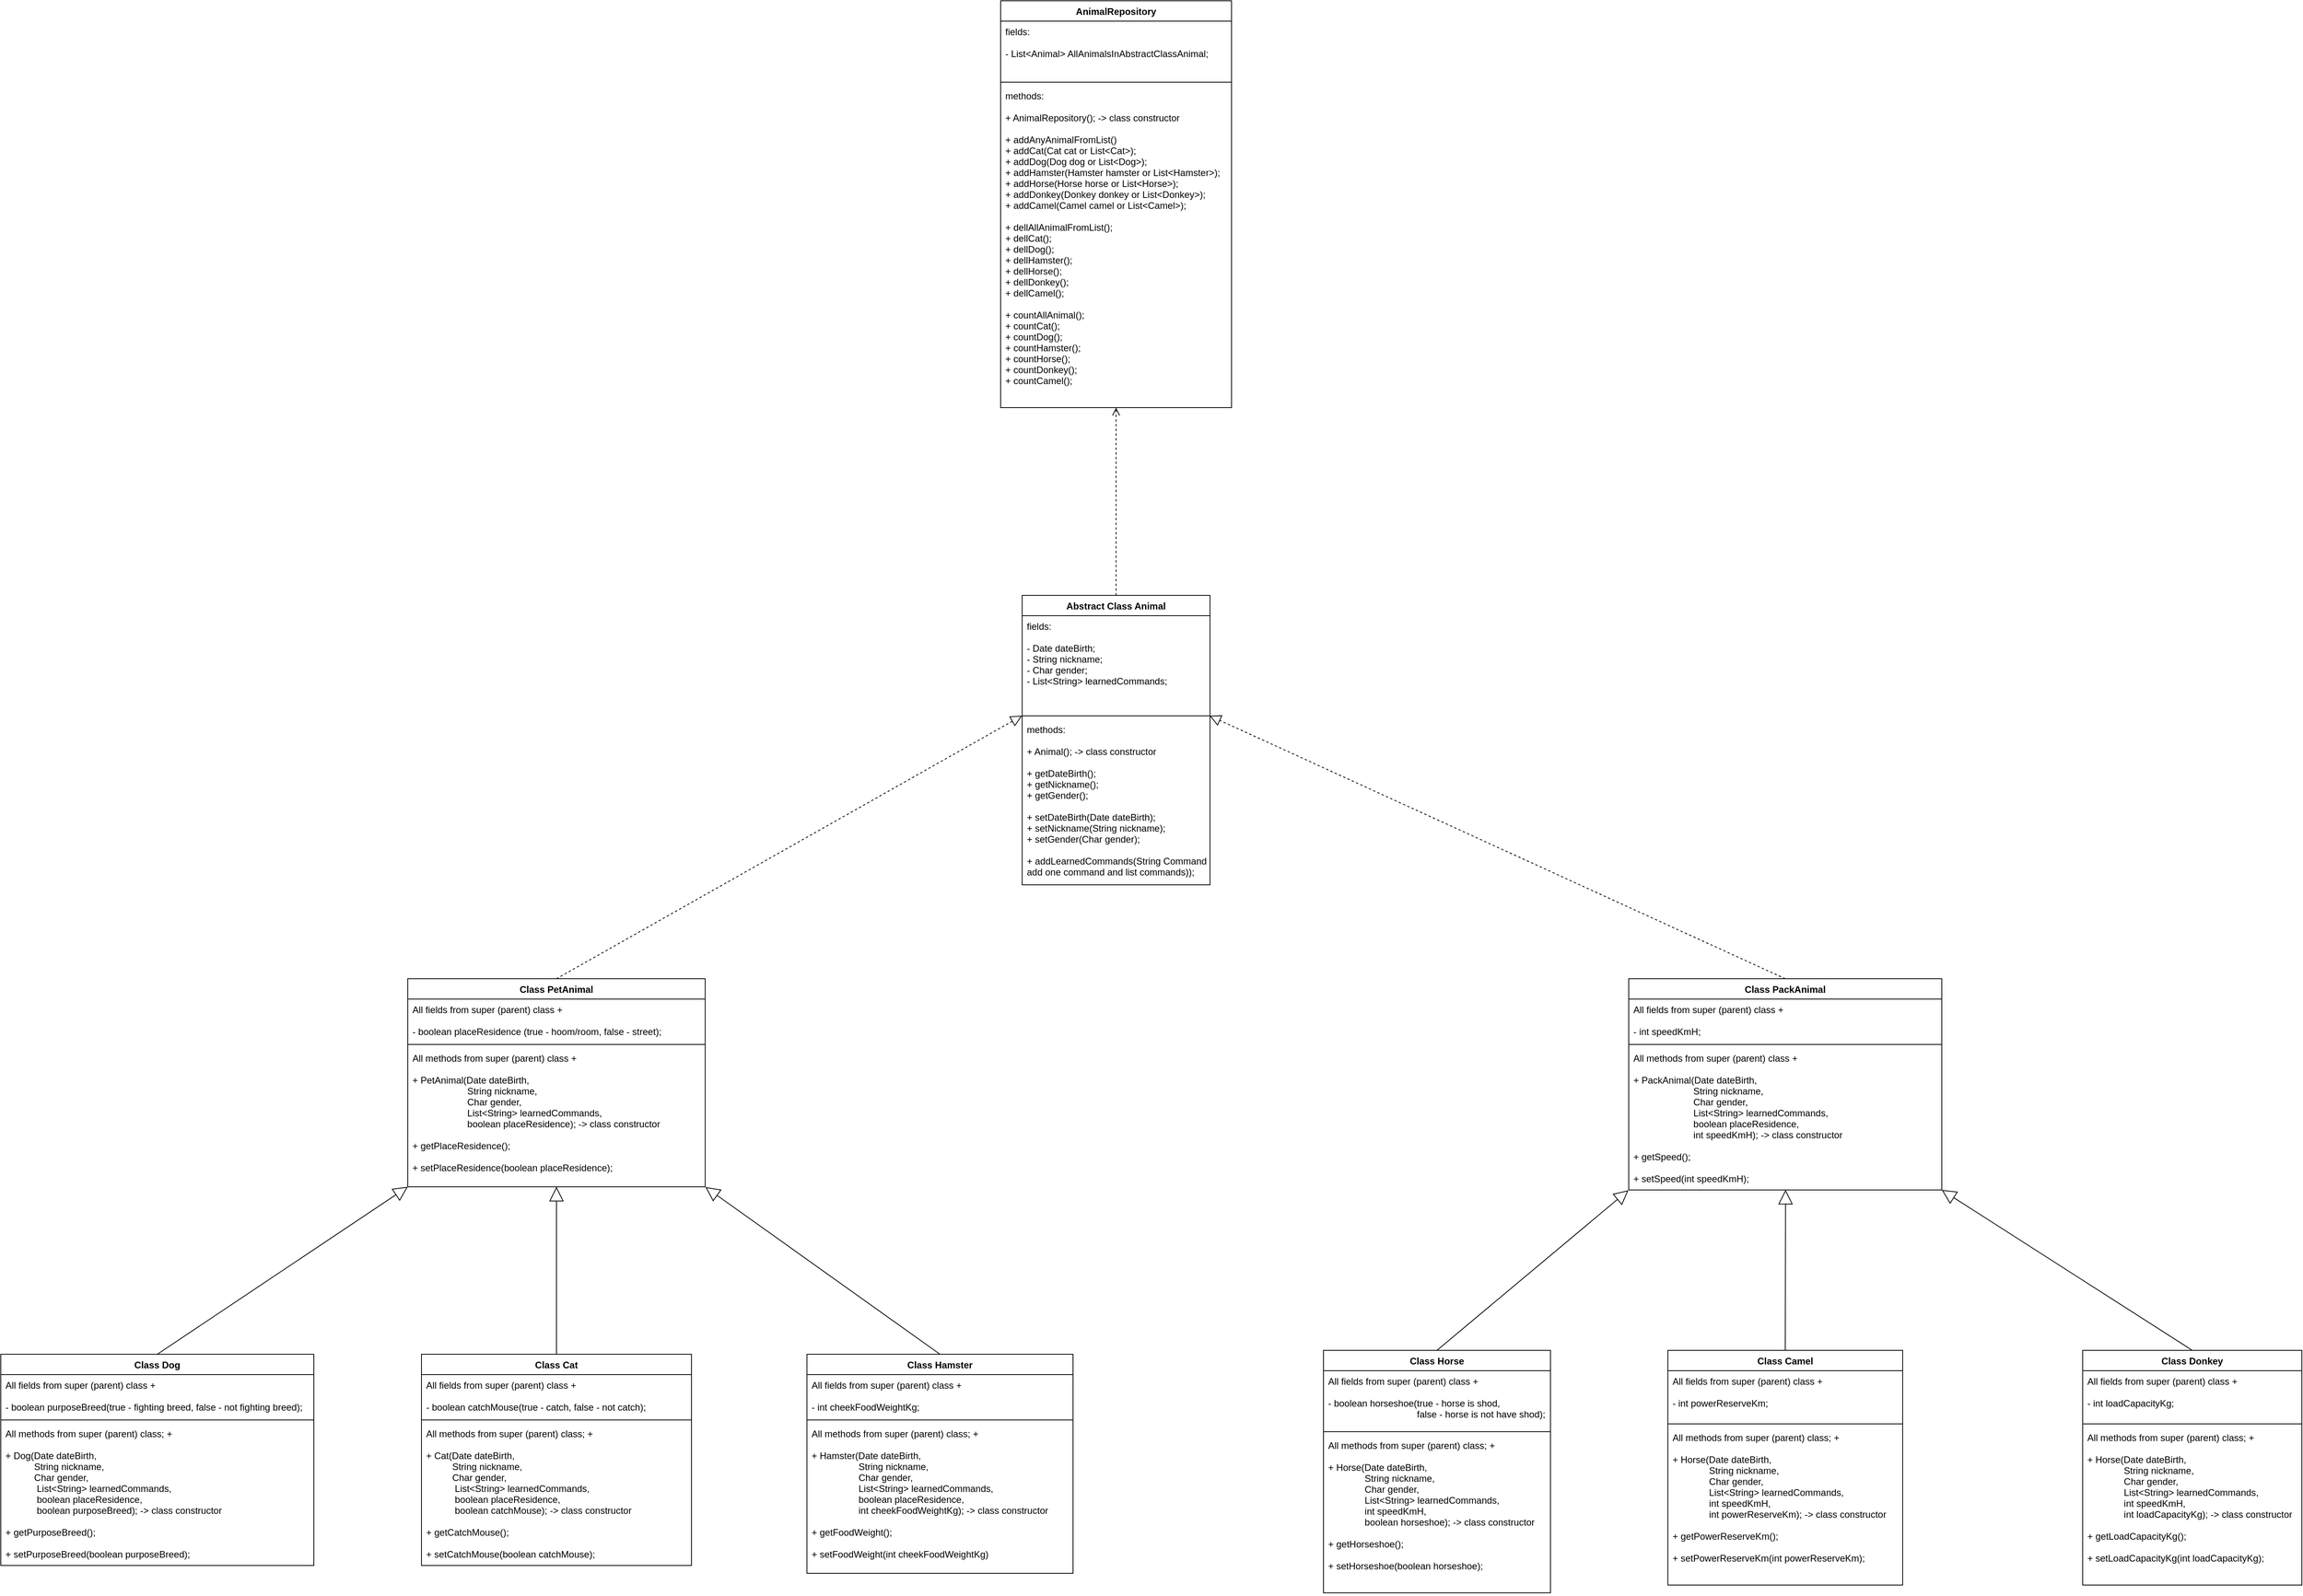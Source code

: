 <mxfile version="20.4.1" type="device"><diagram id="gUL74LTrFV1mCKb8fry9" name="Страница 1"><mxGraphModel dx="5590" dy="3589" grid="1" gridSize="10" guides="1" tooltips="1" connect="1" arrows="1" fold="1" page="1" pageScale="1" pageWidth="827" pageHeight="1169" math="0" shadow="0"><root><mxCell id="0"/><mxCell id="1" parent="0"/><mxCell id="64WNN_2HO3IJp8ohqJOn-1" value="Abstract Class Animal" style="swimlane;fontStyle=1;align=center;verticalAlign=top;childLayout=stackLayout;horizontal=1;startSize=26;horizontalStack=0;resizeParent=1;resizeParentMax=0;resizeLast=0;collapsible=1;marginBottom=0;" vertex="1" parent="1"><mxGeometry x="1525" y="310" width="240" height="370" as="geometry"><mxRectangle x="970" y="20" width="80" height="30" as="alternateBounds"/></mxGeometry></mxCell><mxCell id="64WNN_2HO3IJp8ohqJOn-2" value="fields:&#xA;&#xA;- Date dateBirth;&#xA;- String nickname;&#xA;- Char gender;&#xA;- List&lt;String&gt; learnedCommands;&#xA;" style="text;strokeColor=none;fillColor=none;align=left;verticalAlign=top;spacingLeft=4;spacingRight=4;overflow=hidden;rotatable=0;points=[[0,0.5],[1,0.5]];portConstraint=eastwest;" vertex="1" parent="64WNN_2HO3IJp8ohqJOn-1"><mxGeometry y="26" width="240" height="124" as="geometry"/></mxCell><mxCell id="64WNN_2HO3IJp8ohqJOn-3" value="" style="line;strokeWidth=1;fillColor=none;align=left;verticalAlign=middle;spacingTop=-1;spacingLeft=3;spacingRight=3;rotatable=0;labelPosition=right;points=[];portConstraint=eastwest;strokeColor=inherit;" vertex="1" parent="64WNN_2HO3IJp8ohqJOn-1"><mxGeometry y="150" width="240" height="8" as="geometry"/></mxCell><mxCell id="64WNN_2HO3IJp8ohqJOn-4" value="methods:&#xA;&#xA;+ Animal(); -&gt; class constructor&#xA;&#xA;+ getDateBirth();&#xA;+ getNickname();&#xA;+ getGender();&#xA;&#xA;+ setDateBirth(Date dateBirth);&#xA;+ setNickname(String nickname);&#xA;+ setGender(Char gender);&#xA;&#xA;+ addLearnedCommands(String Command (&#xA;add one command and list commands));" style="text;strokeColor=none;fillColor=none;align=left;verticalAlign=top;spacingLeft=4;spacingRight=4;overflow=hidden;rotatable=0;points=[[0,0.5],[1,0.5]];portConstraint=eastwest;" vertex="1" parent="64WNN_2HO3IJp8ohqJOn-1"><mxGeometry y="158" width="240" height="212" as="geometry"/></mxCell><mxCell id="64WNN_2HO3IJp8ohqJOn-5" value="Class PetAnimal" style="swimlane;fontStyle=1;align=center;verticalAlign=top;childLayout=stackLayout;horizontal=1;startSize=26;horizontalStack=0;resizeParent=1;resizeParentMax=0;resizeLast=0;collapsible=1;marginBottom=0;" vertex="1" parent="1"><mxGeometry x="740" y="800" width="380" height="266" as="geometry"/></mxCell><mxCell id="64WNN_2HO3IJp8ohqJOn-6" value="All fields from super (parent) class +&#xA;&#xA;- boolean placeResidence (true - hoom/room, false - street);" style="text;strokeColor=none;fillColor=none;align=left;verticalAlign=top;spacingLeft=4;spacingRight=4;overflow=hidden;rotatable=0;points=[[0,0.5],[1,0.5]];portConstraint=eastwest;" vertex="1" parent="64WNN_2HO3IJp8ohqJOn-5"><mxGeometry y="26" width="380" height="54" as="geometry"/></mxCell><mxCell id="64WNN_2HO3IJp8ohqJOn-7" value="" style="line;strokeWidth=1;fillColor=none;align=left;verticalAlign=middle;spacingTop=-1;spacingLeft=3;spacingRight=3;rotatable=0;labelPosition=right;points=[];portConstraint=eastwest;strokeColor=inherit;" vertex="1" parent="64WNN_2HO3IJp8ohqJOn-5"><mxGeometry y="80" width="380" height="8" as="geometry"/></mxCell><mxCell id="64WNN_2HO3IJp8ohqJOn-8" value="All methods from super (parent) class +&#xA;&#xA;+ PetAnimal(Date dateBirth, &#xA;                     String nickname,                     &#xA;                     Char gender,&#xA;                     List&lt;String&gt; learnedCommands,                     &#xA;                     boolean placeResidence); -&gt; class constructor&#xA;&#xA;+ getPlaceResidence();&#xA;&#xA;+ setPlaceResidence(boolean placeResidence);" style="text;strokeColor=none;fillColor=none;align=left;verticalAlign=top;spacingLeft=4;spacingRight=4;overflow=hidden;rotatable=0;points=[[0,0.5],[1,0.5]];portConstraint=eastwest;" vertex="1" parent="64WNN_2HO3IJp8ohqJOn-5"><mxGeometry y="88" width="380" height="178" as="geometry"/></mxCell><mxCell id="64WNN_2HO3IJp8ohqJOn-9" value="Class PackAnimal" style="swimlane;fontStyle=1;align=center;verticalAlign=top;childLayout=stackLayout;horizontal=1;startSize=26;horizontalStack=0;resizeParent=1;resizeParentMax=0;resizeLast=0;collapsible=1;marginBottom=0;" vertex="1" parent="1"><mxGeometry x="2300" y="800" width="400" height="270" as="geometry"><mxRectangle x="1130" y="400" width="110" height="30" as="alternateBounds"/></mxGeometry></mxCell><mxCell id="64WNN_2HO3IJp8ohqJOn-10" value="All fields from super (parent) class +&#xA;&#xA;- int speedKmH;" style="text;strokeColor=none;fillColor=none;align=left;verticalAlign=top;spacingLeft=4;spacingRight=4;overflow=hidden;rotatable=0;points=[[0,0.5],[1,0.5]];portConstraint=eastwest;" vertex="1" parent="64WNN_2HO3IJp8ohqJOn-9"><mxGeometry y="26" width="400" height="54" as="geometry"/></mxCell><mxCell id="64WNN_2HO3IJp8ohqJOn-11" value="" style="line;strokeWidth=1;fillColor=none;align=left;verticalAlign=middle;spacingTop=-1;spacingLeft=3;spacingRight=3;rotatable=0;labelPosition=right;points=[];portConstraint=eastwest;strokeColor=inherit;" vertex="1" parent="64WNN_2HO3IJp8ohqJOn-9"><mxGeometry y="80" width="400" height="8" as="geometry"/></mxCell><mxCell id="64WNN_2HO3IJp8ohqJOn-12" value="All methods from super (parent) class +&#xA;&#xA;+ PackAnimal(Date dateBirth, &#xA;                       String nickname,                     &#xA;                       Char gender,&#xA;                       List&lt;String&gt; learnedCommands,                     &#xA;                       boolean placeResidence,&#xA;                       int speedKmH); -&gt; class constructor&#xA;&#xA;+ getSpeed();&#xA;&#xA;+ setSpeed(int speedKmH);" style="text;strokeColor=none;fillColor=none;align=left;verticalAlign=top;spacingLeft=4;spacingRight=4;overflow=hidden;rotatable=0;points=[[0,0.5],[1,0.5]];portConstraint=eastwest;" vertex="1" parent="64WNN_2HO3IJp8ohqJOn-9"><mxGeometry y="88" width="400" height="182" as="geometry"/></mxCell><mxCell id="64WNN_2HO3IJp8ohqJOn-13" value="Class Dog" style="swimlane;fontStyle=1;align=center;verticalAlign=top;childLayout=stackLayout;horizontal=1;startSize=26;horizontalStack=0;resizeParent=1;resizeParentMax=0;resizeLast=0;collapsible=1;marginBottom=0;" vertex="1" parent="1"><mxGeometry x="220" y="1280" width="400" height="270" as="geometry"/></mxCell><mxCell id="64WNN_2HO3IJp8ohqJOn-14" value="All fields from super (parent) class +&#xA;&#xA;- boolean purposeBreed(true - fighting breed, false - not fighting breed);&#xA;" style="text;strokeColor=none;fillColor=none;align=left;verticalAlign=top;spacingLeft=4;spacingRight=4;overflow=hidden;rotatable=0;points=[[0,0.5],[1,0.5]];portConstraint=eastwest;" vertex="1" parent="64WNN_2HO3IJp8ohqJOn-13"><mxGeometry y="26" width="400" height="54" as="geometry"/></mxCell><mxCell id="64WNN_2HO3IJp8ohqJOn-15" value="" style="line;strokeWidth=1;fillColor=none;align=left;verticalAlign=middle;spacingTop=-1;spacingLeft=3;spacingRight=3;rotatable=0;labelPosition=right;points=[];portConstraint=eastwest;strokeColor=inherit;" vertex="1" parent="64WNN_2HO3IJp8ohqJOn-13"><mxGeometry y="80" width="400" height="8" as="geometry"/></mxCell><mxCell id="64WNN_2HO3IJp8ohqJOn-16" value="All methods from super (parent) class; +&#xA;&#xA;+ Dog(Date dateBirth, &#xA;           String nickname,                     &#xA;           Char gender,&#xA;            List&lt;String&gt; learnedCommands,                     &#xA;            boolean placeResidence,&#xA;            boolean purposeBreed); -&gt; class constructor&#xA;&#xA;+ getPurposeBreed();&#xA;&#xA;+ setPurposeBreed(boolean purposeBreed);" style="text;strokeColor=none;fillColor=none;align=left;verticalAlign=top;spacingLeft=4;spacingRight=4;overflow=hidden;rotatable=0;points=[[0,0.5],[1,0.5]];portConstraint=eastwest;" vertex="1" parent="64WNN_2HO3IJp8ohqJOn-13"><mxGeometry y="88" width="400" height="182" as="geometry"/></mxCell><mxCell id="64WNN_2HO3IJp8ohqJOn-17" value="Class Cat" style="swimlane;fontStyle=1;align=center;verticalAlign=top;childLayout=stackLayout;horizontal=1;startSize=26;horizontalStack=0;resizeParent=1;resizeParentMax=0;resizeLast=0;collapsible=1;marginBottom=0;" vertex="1" parent="1"><mxGeometry x="757.5" y="1280" width="345" height="270" as="geometry"/></mxCell><mxCell id="64WNN_2HO3IJp8ohqJOn-18" value="All fields from super (parent) class +&#xA;&#xA;- boolean catchMouse(true - catch, false - not catch);" style="text;strokeColor=none;fillColor=none;align=left;verticalAlign=top;spacingLeft=4;spacingRight=4;overflow=hidden;rotatable=0;points=[[0,0.5],[1,0.5]];portConstraint=eastwest;" vertex="1" parent="64WNN_2HO3IJp8ohqJOn-17"><mxGeometry y="26" width="345" height="54" as="geometry"/></mxCell><mxCell id="64WNN_2HO3IJp8ohqJOn-19" value="" style="line;strokeWidth=1;fillColor=none;align=left;verticalAlign=middle;spacingTop=-1;spacingLeft=3;spacingRight=3;rotatable=0;labelPosition=right;points=[];portConstraint=eastwest;strokeColor=inherit;" vertex="1" parent="64WNN_2HO3IJp8ohqJOn-17"><mxGeometry y="80" width="345" height="8" as="geometry"/></mxCell><mxCell id="64WNN_2HO3IJp8ohqJOn-20" value="All methods from super (parent) class; +&#xA;&#xA;+ Cat(Date dateBirth, &#xA;          String nickname,                     &#xA;          Char gender,&#xA;           List&lt;String&gt; learnedCommands,                     &#xA;           boolean placeResidence,&#xA;           boolean catchMouse); -&gt; class constructor&#xA;&#xA;+ getCatchMouse();&#xA;&#xA;+ setCatchMouse(boolean catchMouse);" style="text;strokeColor=none;fillColor=none;align=left;verticalAlign=top;spacingLeft=4;spacingRight=4;overflow=hidden;rotatable=0;points=[[0,0.5],[1,0.5]];portConstraint=eastwest;" vertex="1" parent="64WNN_2HO3IJp8ohqJOn-17"><mxGeometry y="88" width="345" height="182" as="geometry"/></mxCell><mxCell id="64WNN_2HO3IJp8ohqJOn-21" value="Class Hamster" style="swimlane;fontStyle=1;align=center;verticalAlign=top;childLayout=stackLayout;horizontal=1;startSize=26;horizontalStack=0;resizeParent=1;resizeParentMax=0;resizeLast=0;collapsible=1;marginBottom=0;" vertex="1" parent="1"><mxGeometry x="1250" y="1280" width="340" height="280" as="geometry"/></mxCell><mxCell id="64WNN_2HO3IJp8ohqJOn-22" value="All fields from super (parent) class +&#xA;&#xA;- int cheekFoodWeightKg;" style="text;strokeColor=none;fillColor=none;align=left;verticalAlign=top;spacingLeft=4;spacingRight=4;overflow=hidden;rotatable=0;points=[[0,0.5],[1,0.5]];portConstraint=eastwest;" vertex="1" parent="64WNN_2HO3IJp8ohqJOn-21"><mxGeometry y="26" width="340" height="54" as="geometry"/></mxCell><mxCell id="64WNN_2HO3IJp8ohqJOn-23" value="" style="line;strokeWidth=1;fillColor=none;align=left;verticalAlign=middle;spacingTop=-1;spacingLeft=3;spacingRight=3;rotatable=0;labelPosition=right;points=[];portConstraint=eastwest;strokeColor=inherit;" vertex="1" parent="64WNN_2HO3IJp8ohqJOn-21"><mxGeometry y="80" width="340" height="8" as="geometry"/></mxCell><mxCell id="64WNN_2HO3IJp8ohqJOn-24" value="All methods from super (parent) class; +&#xA;&#xA;+ Hamster(Date dateBirth, &#xA;                  String nickname,                     &#xA;                  Char gender,&#xA;                  List&lt;String&gt; learnedCommands,                     &#xA;                  boolean placeResidence,&#xA;                  int cheekFoodWeightKg); -&gt; class constructor&#xA;&#xA;+ getFoodWeight();&#xA;&#xA;+ setFoodWeight(int cheekFoodWeightKg)" style="text;strokeColor=none;fillColor=none;align=left;verticalAlign=top;spacingLeft=4;spacingRight=4;overflow=hidden;rotatable=0;points=[[0,0.5],[1,0.5]];portConstraint=eastwest;" vertex="1" parent="64WNN_2HO3IJp8ohqJOn-21"><mxGeometry y="88" width="340" height="192" as="geometry"/></mxCell><mxCell id="64WNN_2HO3IJp8ohqJOn-25" value="" style="endArrow=block;endSize=16;endFill=0;html=1;rounded=0;exitX=0.5;exitY=0;exitDx=0;exitDy=0;entryX=0;entryY=1;entryDx=0;entryDy=0;" edge="1" parent="1" source="64WNN_2HO3IJp8ohqJOn-13" target="64WNN_2HO3IJp8ohqJOn-5"><mxGeometry width="160" relative="1" as="geometry"><mxPoint x="680" y="1145.86" as="sourcePoint"/><mxPoint x="740" y="1070" as="targetPoint"/><Array as="points"/></mxGeometry></mxCell><mxCell id="64WNN_2HO3IJp8ohqJOn-26" value="" style="endArrow=block;endSize=16;endFill=0;html=1;rounded=0;exitX=0.5;exitY=0;exitDx=0;exitDy=0;entryX=0.5;entryY=1;entryDx=0;entryDy=0;" edge="1" parent="1" source="64WNN_2HO3IJp8ohqJOn-17" target="64WNN_2HO3IJp8ohqJOn-5"><mxGeometry width="160" relative="1" as="geometry"><mxPoint x="520" y="1180" as="sourcePoint"/><mxPoint x="940" y="1090" as="targetPoint"/><Array as="points"/></mxGeometry></mxCell><mxCell id="64WNN_2HO3IJp8ohqJOn-27" value="" style="endArrow=block;endSize=16;endFill=0;html=1;rounded=0;exitX=0.5;exitY=0;exitDx=0;exitDy=0;entryX=1.001;entryY=1.002;entryDx=0;entryDy=0;entryPerimeter=0;" edge="1" parent="1" source="64WNN_2HO3IJp8ohqJOn-21" target="64WNN_2HO3IJp8ohqJOn-8"><mxGeometry width="160" relative="1" as="geometry"><mxPoint x="1230" y="1080" as="sourcePoint"/><mxPoint x="1060" y="1030" as="targetPoint"/><Array as="points"/></mxGeometry></mxCell><mxCell id="64WNN_2HO3IJp8ohqJOn-28" value="Class Horse" style="swimlane;fontStyle=1;align=center;verticalAlign=top;childLayout=stackLayout;horizontal=1;startSize=26;horizontalStack=0;resizeParent=1;resizeParentMax=0;resizeLast=0;collapsible=1;marginBottom=0;" vertex="1" parent="1"><mxGeometry x="1910" y="1275" width="290" height="310" as="geometry"/></mxCell><mxCell id="64WNN_2HO3IJp8ohqJOn-29" value="All fields from super (parent) class +&#xA;&#xA;- boolean horseshoe(true - horse is shod, &#xA;                                  false - horse is not have shod);&#xA;" style="text;strokeColor=none;fillColor=none;align=left;verticalAlign=top;spacingLeft=4;spacingRight=4;overflow=hidden;rotatable=0;points=[[0,0.5],[1,0.5]];portConstraint=eastwest;" vertex="1" parent="64WNN_2HO3IJp8ohqJOn-28"><mxGeometry y="26" width="290" height="74" as="geometry"/></mxCell><mxCell id="64WNN_2HO3IJp8ohqJOn-30" value="" style="line;strokeWidth=1;fillColor=none;align=left;verticalAlign=middle;spacingTop=-1;spacingLeft=3;spacingRight=3;rotatable=0;labelPosition=right;points=[];portConstraint=eastwest;strokeColor=inherit;" vertex="1" parent="64WNN_2HO3IJp8ohqJOn-28"><mxGeometry y="100" width="290" height="8" as="geometry"/></mxCell><mxCell id="64WNN_2HO3IJp8ohqJOn-31" value="All methods from super (parent) class; +&#xA;&#xA;+ Horse(Date dateBirth, &#xA;              String nickname,                     &#xA;              Char gender,&#xA;              List&lt;String&gt; learnedCommands,                     &#xA;              int speedKmH,&#xA;              boolean horseshoe); -&gt; class constructor&#xA;&#xA;+ getHorseshoe();&#xA;&#xA;+ setHorseshoe(boolean horseshoe);" style="text;strokeColor=none;fillColor=none;align=left;verticalAlign=top;spacingLeft=4;spacingRight=4;overflow=hidden;rotatable=0;points=[[0,0.5],[1,0.5]];portConstraint=eastwest;" vertex="1" parent="64WNN_2HO3IJp8ohqJOn-28"><mxGeometry y="108" width="290" height="202" as="geometry"/></mxCell><mxCell id="64WNN_2HO3IJp8ohqJOn-32" value="" style="endArrow=block;endSize=16;endFill=0;html=1;rounded=0;exitX=0.5;exitY=0;exitDx=0;exitDy=0;entryX=-0.001;entryY=1.002;entryDx=0;entryDy=0;entryPerimeter=0;" edge="1" parent="1" source="64WNN_2HO3IJp8ohqJOn-28" target="64WNN_2HO3IJp8ohqJOn-12"><mxGeometry width="160" relative="1" as="geometry"><mxPoint x="1300" y="1290" as="sourcePoint"/><mxPoint x="1720" y="1010" as="targetPoint"/><Array as="points"/></mxGeometry></mxCell><mxCell id="64WNN_2HO3IJp8ohqJOn-33" value="Class Camel" style="swimlane;fontStyle=1;align=center;verticalAlign=top;childLayout=stackLayout;horizontal=1;startSize=26;horizontalStack=0;resizeParent=1;resizeParentMax=0;resizeLast=0;collapsible=1;marginBottom=0;" vertex="1" parent="1"><mxGeometry x="2350" y="1275" width="300" height="300" as="geometry"/></mxCell><mxCell id="64WNN_2HO3IJp8ohqJOn-34" value="All fields from super (parent) class +&#xA;&#xA;- int powerReserveKm;" style="text;strokeColor=none;fillColor=none;align=left;verticalAlign=top;spacingLeft=4;spacingRight=4;overflow=hidden;rotatable=0;points=[[0,0.5],[1,0.5]];portConstraint=eastwest;" vertex="1" parent="64WNN_2HO3IJp8ohqJOn-33"><mxGeometry y="26" width="300" height="64" as="geometry"/></mxCell><mxCell id="64WNN_2HO3IJp8ohqJOn-35" value="" style="line;strokeWidth=1;fillColor=none;align=left;verticalAlign=middle;spacingTop=-1;spacingLeft=3;spacingRight=3;rotatable=0;labelPosition=right;points=[];portConstraint=eastwest;strokeColor=inherit;" vertex="1" parent="64WNN_2HO3IJp8ohqJOn-33"><mxGeometry y="90" width="300" height="8" as="geometry"/></mxCell><mxCell id="64WNN_2HO3IJp8ohqJOn-36" value="All methods from super (parent) class; +&#xA;&#xA;+ Horse(Date dateBirth, &#xA;              String nickname,                     &#xA;              Char gender,&#xA;              List&lt;String&gt; learnedCommands,                     &#xA;              int speedKmH,&#xA;              int powerReserveKm); -&gt; class constructor&#xA;&#xA;+ getPowerReserveKm();&#xA;&#xA;+ setPowerReserveKm(int powerReserveKm);" style="text;strokeColor=none;fillColor=none;align=left;verticalAlign=top;spacingLeft=4;spacingRight=4;overflow=hidden;rotatable=0;points=[[0,0.5],[1,0.5]];portConstraint=eastwest;" vertex="1" parent="64WNN_2HO3IJp8ohqJOn-33"><mxGeometry y="98" width="300" height="202" as="geometry"/></mxCell><mxCell id="64WNN_2HO3IJp8ohqJOn-37" value="Class Donkey" style="swimlane;fontStyle=1;align=center;verticalAlign=top;childLayout=stackLayout;horizontal=1;startSize=26;horizontalStack=0;resizeParent=1;resizeParentMax=0;resizeLast=0;collapsible=1;marginBottom=0;" vertex="1" parent="1"><mxGeometry x="2880" y="1275" width="280" height="300" as="geometry"/></mxCell><mxCell id="64WNN_2HO3IJp8ohqJOn-38" value="All fields from super (parent) class +&#xA;&#xA;- int loadCapacityKg;" style="text;strokeColor=none;fillColor=none;align=left;verticalAlign=top;spacingLeft=4;spacingRight=4;overflow=hidden;rotatable=0;points=[[0,0.5],[1,0.5]];portConstraint=eastwest;" vertex="1" parent="64WNN_2HO3IJp8ohqJOn-37"><mxGeometry y="26" width="280" height="64" as="geometry"/></mxCell><mxCell id="64WNN_2HO3IJp8ohqJOn-39" value="" style="line;strokeWidth=1;fillColor=none;align=left;verticalAlign=middle;spacingTop=-1;spacingLeft=3;spacingRight=3;rotatable=0;labelPosition=right;points=[];portConstraint=eastwest;strokeColor=inherit;" vertex="1" parent="64WNN_2HO3IJp8ohqJOn-37"><mxGeometry y="90" width="280" height="8" as="geometry"/></mxCell><mxCell id="64WNN_2HO3IJp8ohqJOn-40" value="All methods from super (parent) class; +&#xA;&#xA;+ Horse(Date dateBirth, &#xA;              String nickname,                     &#xA;              Char gender,&#xA;              List&lt;String&gt; learnedCommands,                     &#xA;              int speedKmH,&#xA;              int loadCapacityKg); -&gt; class constructor&#xA;&#xA;+ getLoadCapacityKg();&#xA;&#xA;+ setLoadCapacityKg(int loadCapacityKg);" style="text;strokeColor=none;fillColor=none;align=left;verticalAlign=top;spacingLeft=4;spacingRight=4;overflow=hidden;rotatable=0;points=[[0,0.5],[1,0.5]];portConstraint=eastwest;" vertex="1" parent="64WNN_2HO3IJp8ohqJOn-37"><mxGeometry y="98" width="280" height="202" as="geometry"/></mxCell><mxCell id="64WNN_2HO3IJp8ohqJOn-41" value="" style="endArrow=block;endSize=16;endFill=0;html=1;rounded=0;exitX=0.5;exitY=0;exitDx=0;exitDy=0;entryX=1;entryY=1;entryDx=0;entryDy=0;" edge="1" parent="1" source="64WNN_2HO3IJp8ohqJOn-37" target="64WNN_2HO3IJp8ohqJOn-9"><mxGeometry width="160" relative="1" as="geometry"><mxPoint x="2075" y="1285" as="sourcePoint"/><mxPoint x="2309.6" y="1080.364" as="targetPoint"/><Array as="points"/></mxGeometry></mxCell><mxCell id="64WNN_2HO3IJp8ohqJOn-42" value="" style="endArrow=block;endSize=16;endFill=0;html=1;rounded=0;exitX=0.5;exitY=0;exitDx=0;exitDy=0;entryX=0.501;entryY=0.999;entryDx=0;entryDy=0;entryPerimeter=0;" edge="1" parent="1" source="64WNN_2HO3IJp8ohqJOn-33" target="64WNN_2HO3IJp8ohqJOn-12"><mxGeometry width="160" relative="1" as="geometry"><mxPoint x="2065" y="1285.0" as="sourcePoint"/><mxPoint x="2500" y="1070" as="targetPoint"/><Array as="points"/></mxGeometry></mxCell><mxCell id="64WNN_2HO3IJp8ohqJOn-43" value="AnimalRepository" style="swimlane;fontStyle=1;align=center;verticalAlign=top;childLayout=stackLayout;horizontal=1;startSize=26;horizontalStack=0;resizeParent=1;resizeParentMax=0;resizeLast=0;collapsible=1;marginBottom=0;" vertex="1" parent="1"><mxGeometry x="1497.5" y="-450" width="295" height="520" as="geometry"><mxRectangle x="970" y="20" width="80" height="30" as="alternateBounds"/></mxGeometry></mxCell><mxCell id="64WNN_2HO3IJp8ohqJOn-44" value="fields:&#xA;&#xA;- List&lt;Animal&gt; AllAnimalsInAbstractClassAnimal;" style="text;strokeColor=none;fillColor=none;align=left;verticalAlign=top;spacingLeft=4;spacingRight=4;overflow=hidden;rotatable=0;points=[[0,0.5],[1,0.5]];portConstraint=eastwest;" vertex="1" parent="64WNN_2HO3IJp8ohqJOn-43"><mxGeometry y="26" width="295" height="74" as="geometry"/></mxCell><mxCell id="64WNN_2HO3IJp8ohqJOn-45" value="" style="line;strokeWidth=1;fillColor=none;align=left;verticalAlign=middle;spacingTop=-1;spacingLeft=3;spacingRight=3;rotatable=0;labelPosition=right;points=[];portConstraint=eastwest;strokeColor=inherit;" vertex="1" parent="64WNN_2HO3IJp8ohqJOn-43"><mxGeometry y="100" width="295" height="8" as="geometry"/></mxCell><mxCell id="64WNN_2HO3IJp8ohqJOn-46" value="methods:&#xA;&#xA;+ AnimalRepository(); -&gt; class constructor&#xA;&#xA;+ addAnyAnimalFromList()&#xA;+ addCat(Cat cat or List&lt;Cat&gt;);&#xA;+ addDog(Dog dog or List&lt;Dog&gt;);&#xA;+ addHamster(Hamster hamster or List&lt;Hamster&gt;);&#xA;+ addHorse(Horse horse or List&lt;Horse&gt;);&#xA;+ addDonkey(Donkey donkey  or List&lt;Donkey&gt;);&#xA;+ addCamel(Camel camel   or List&lt;Camel&gt;);&#xA;&#xA;+ dellAllAnimalFromList();&#xA;+ dellCat();&#xA;+ dellDog();&#xA;+ dellHamster();&#xA;+ dellHorse();&#xA;+ dellDonkey();&#xA;+ dellCamel();&#xA;&#xA;+ countAllAnimal();&#xA;+ countCat();&#xA;+ countDog();&#xA;+ countHamster();&#xA;+ countHorse();&#xA;+ countDonkey();&#xA;+ countCamel();" style="text;strokeColor=none;fillColor=none;align=left;verticalAlign=top;spacingLeft=4;spacingRight=4;overflow=hidden;rotatable=0;points=[[0,0.5],[1,0.5]];portConstraint=eastwest;" vertex="1" parent="64WNN_2HO3IJp8ohqJOn-43"><mxGeometry y="108" width="295" height="412" as="geometry"/></mxCell><mxCell id="64WNN_2HO3IJp8ohqJOn-47" value="" style="endArrow=block;dashed=1;endFill=0;endSize=12;html=1;rounded=0;shadow=0;exitX=0.5;exitY=0;exitDx=0;exitDy=0;entryX=-0.001;entryY=0.483;entryDx=0;entryDy=0;entryPerimeter=0;" edge="1" parent="1" source="64WNN_2HO3IJp8ohqJOn-5" target="64WNN_2HO3IJp8ohqJOn-3"><mxGeometry width="160" relative="1" as="geometry"><mxPoint x="1440" y="760" as="sourcePoint"/><mxPoint x="1520" y="460" as="targetPoint"/></mxGeometry></mxCell><mxCell id="64WNN_2HO3IJp8ohqJOn-48" value="" style="endArrow=block;dashed=1;endFill=0;endSize=12;html=1;rounded=0;shadow=0;exitX=0.5;exitY=0;exitDx=0;exitDy=0;entryX=0.998;entryY=0.484;entryDx=0;entryDy=0;entryPerimeter=0;" edge="1" parent="1" source="64WNN_2HO3IJp8ohqJOn-9" target="64WNN_2HO3IJp8ohqJOn-3"><mxGeometry width="160" relative="1" as="geometry"><mxPoint x="940" y="810" as="sourcePoint"/><mxPoint x="1800" y="460" as="targetPoint"/></mxGeometry></mxCell><mxCell id="64WNN_2HO3IJp8ohqJOn-49" value="" style="html=1;verticalAlign=bottom;endArrow=open;dashed=1;endSize=8;rounded=0;shadow=0;entryX=0.5;entryY=1;entryDx=0;entryDy=0;exitX=0.5;exitY=0;exitDx=0;exitDy=0;" edge="1" parent="1" source="64WNN_2HO3IJp8ohqJOn-1" target="64WNN_2HO3IJp8ohqJOn-43"><mxGeometry relative="1" as="geometry"><mxPoint x="1810" y="-20" as="sourcePoint"/><mxPoint x="1730" y="-20" as="targetPoint"/></mxGeometry></mxCell></root></mxGraphModel></diagram></mxfile>